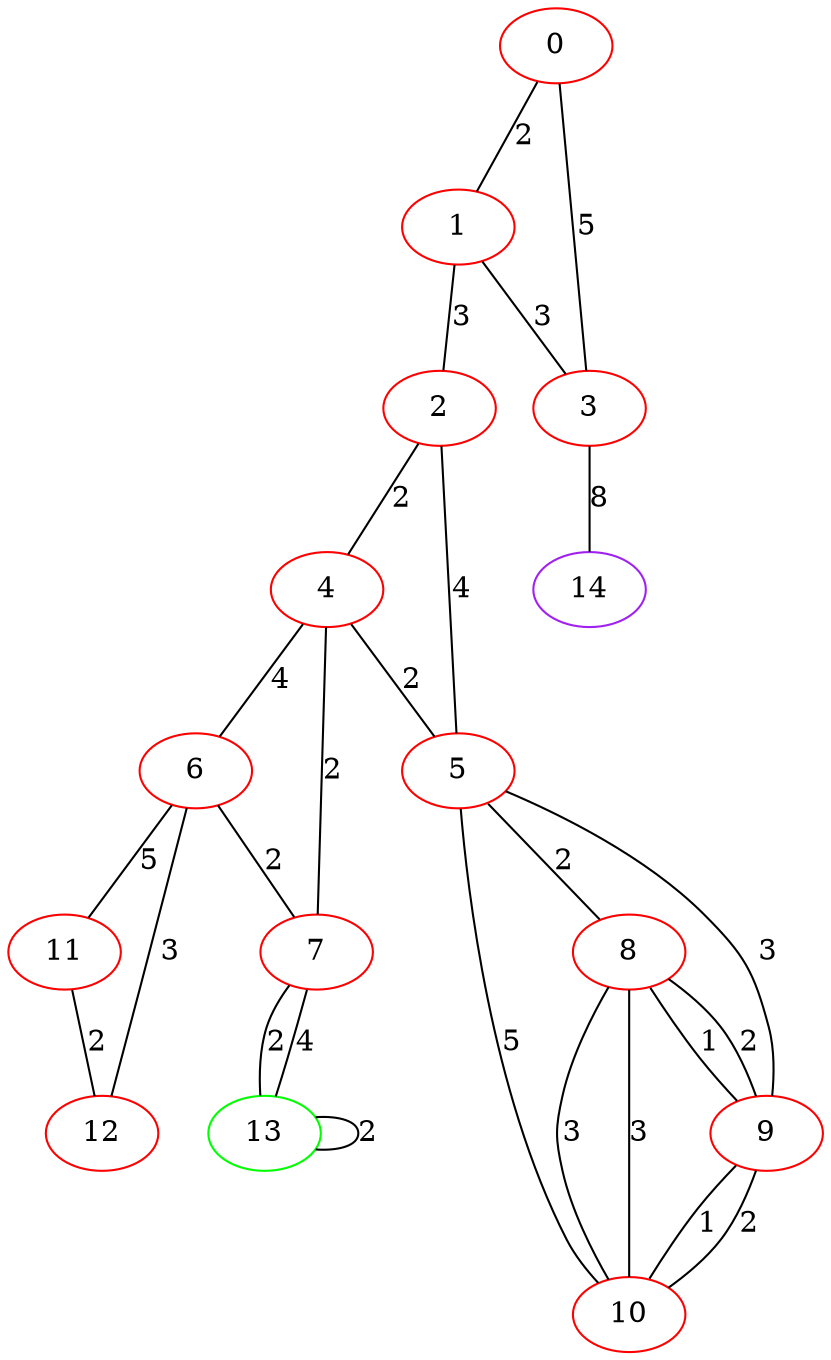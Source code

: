 graph "" {
0 [color=red, weight=1];
1 [color=red, weight=1];
2 [color=red, weight=1];
3 [color=red, weight=1];
4 [color=red, weight=1];
5 [color=red, weight=1];
6 [color=red, weight=1];
7 [color=red, weight=1];
8 [color=red, weight=1];
9 [color=red, weight=1];
10 [color=red, weight=1];
11 [color=red, weight=1];
12 [color=red, weight=1];
13 [color=green, weight=2];
14 [color=purple, weight=4];
0 -- 1  [key=0, label=2];
0 -- 3  [key=0, label=5];
1 -- 2  [key=0, label=3];
1 -- 3  [key=0, label=3];
2 -- 4  [key=0, label=2];
2 -- 5  [key=0, label=4];
3 -- 14  [key=0, label=8];
4 -- 5  [key=0, label=2];
4 -- 6  [key=0, label=4];
4 -- 7  [key=0, label=2];
5 -- 8  [key=0, label=2];
5 -- 9  [key=0, label=3];
5 -- 10  [key=0, label=5];
6 -- 12  [key=0, label=3];
6 -- 11  [key=0, label=5];
6 -- 7  [key=0, label=2];
7 -- 13  [key=0, label=2];
7 -- 13  [key=1, label=4];
8 -- 9  [key=0, label=1];
8 -- 9  [key=1, label=2];
8 -- 10  [key=0, label=3];
8 -- 10  [key=1, label=3];
9 -- 10  [key=0, label=2];
9 -- 10  [key=1, label=1];
11 -- 12  [key=0, label=2];
13 -- 13  [key=0, label=2];
}

